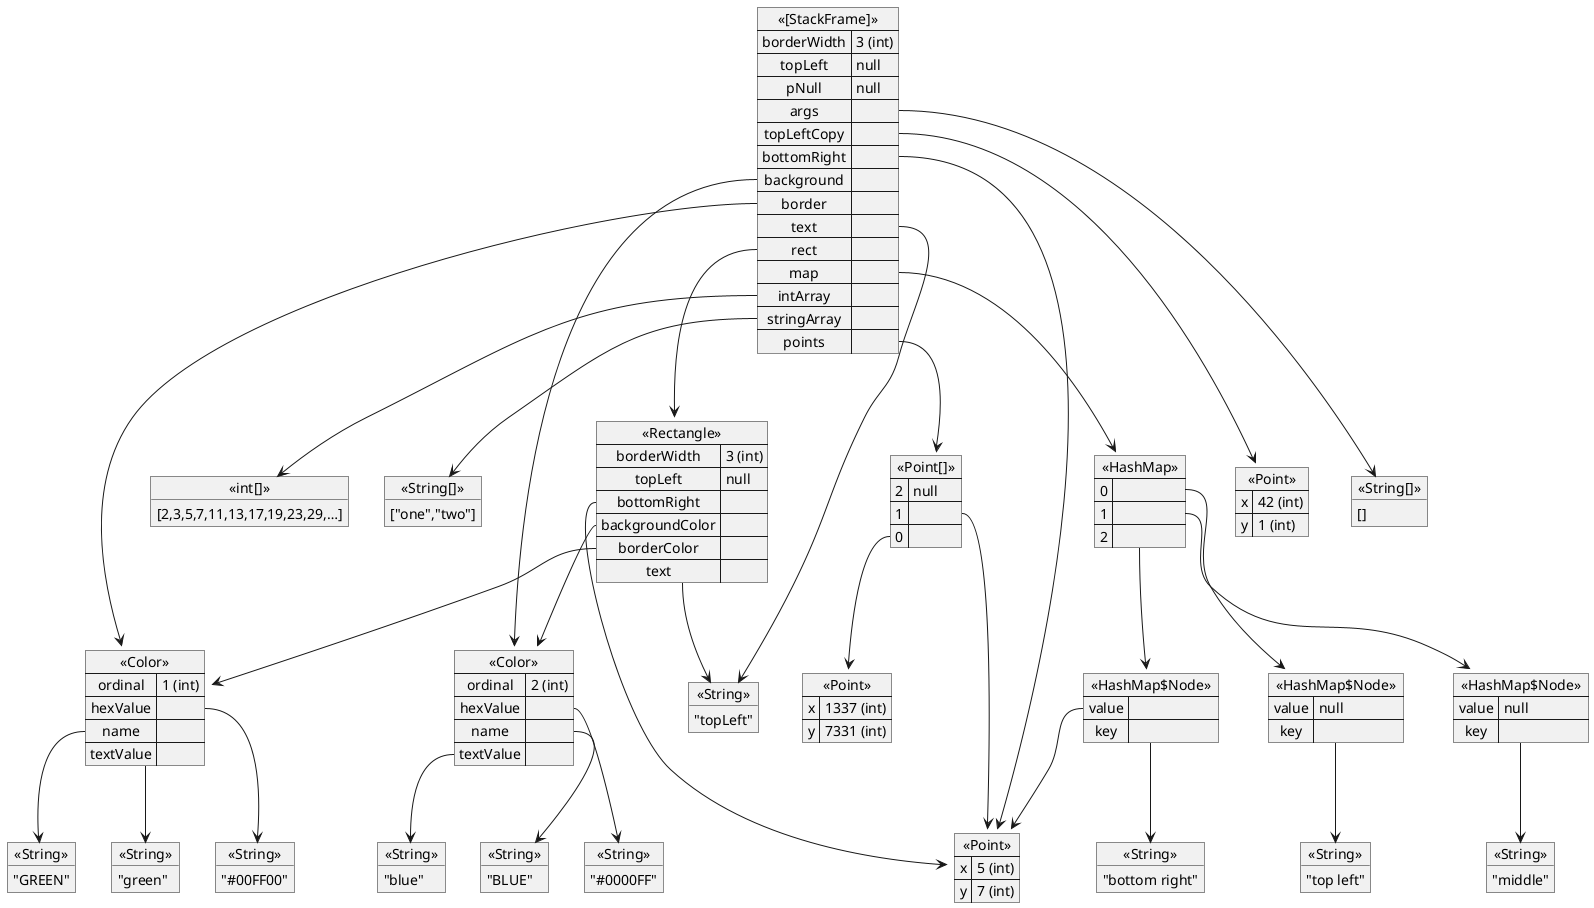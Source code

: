 @startuml
map "<<[StackFrame]>>" as _0f07b6f2a31cbd2e26428c51e8660b0dffe6e352 {
  borderWidth => 3 (int)
  topLeft => null
  pNull => null
  args =>
  topLeftCopy =>
  bottomRight =>
  background =>
  border =>
  text =>
  rect =>
  map =>
  intArray =>
  stringArray =>
  points =>
}
object "<<String[]>>" as _bdb37fd1fa1b13d2c62e42aa9a27afaa093a1889 {
  []
}
map "<<Point>>" as _3fb27fbe48150f15f1c717154e8b2838635ef4ae {
  x => 42 (int)
  y => 1 (int)
}
map "<<Point>>" as _a6ed3c1901ccfa2adffe839bb7b830200a6393ef {
  x => 5 (int)
  y => 7 (int)
}
map "<<Color>>" as _997cc01d7a247aeedb702fa90f2b9ab4ef820a7b {
  ordinal => 2 (int)
  hexValue =>
  name =>
  textValue =>
}
object "<<String>>" as _9c04b7d66febb3f9b9860ba0795ec96cd00ebd7b {
  "#0000FF"
}
object "<<String>>" as _998c19af6e8387e89fb44a945734ec829e663b43 {
  "BLUE"
}
object "<<String>>" as _c8f291339090d790de0913e8078a801c796e0248 {
  "blue"
}
map "<<Color>>" as _974a0f2d033c9fcc489e835fde8908db6a8ffb17 {
  ordinal => 1 (int)
  hexValue =>
  name =>
  textValue =>
}
object "<<String>>" as _6513eb7336cb77040da38112a94686c4cdfc1607 {
  "#00FF00"
}
object "<<String>>" as _481d93b92603bf4e6e55ca8891db71a1da7006fa {
  "GREEN"
}
object "<<String>>" as _e5a403d2671b9d13666e19f6043ce08954ad7a93 {
  "green"
}
object "<<String>>" as _fbdaf54b6dbf15b4c6d6bd83657537997479c998 {
  "topLeft"
}
map "<<Rectangle>>" as _a7ef8c9b8666e11b9a290d26d9ecba5100a36a2d {
  borderWidth => 3 (int)
  topLeft => null
  bottomRight =>
  backgroundColor =>
  borderColor =>
  text =>
}
map "<<HashMap>>" as _305ce90efc792b2616442e67c2a982b762a53ea1 {
  0 =>
  1 =>
  2 =>
}
map "<<HashMap$Node>>" as _d72423b2e32100781060e9dbcadb1726c415d8b6 {
  value => null
  key =>
}
object "<<String>>" as _4468ba2744623f2b161cf71c3f33bf34c36957e9 {
  "top left"
}
map "<<HashMap$Node>>" as _d34de9314d56ec12f3d2aaf5b51868d660f4e148 {
  value => null
  key =>
}
object "<<String>>" as _c3e6011325e16486c70a59186b6908448cd76e5d {
  "middle"
}
map "<<HashMap$Node>>" as _c1b1e0ff8e344a816f12ec5d11e527a3085219c6 {
  value =>
  key =>
}
object "<<String>>" as _b7a9be3f2325ed4f44e5e4126aa64169f66fcd93 {
  "bottom right"
}
object "<<int[]>>" as _c2190a17eb819df74fe6c05aed316fd1544a4e29 {
  [2,3,5,7,11,13,17,19,23,29,…]
}
object "<<String[]>>" as _03159dd871b813f740c37c20d0b948aba1fbf408 {
  ["one","two"]
}
map "<<Point[]>>" as _238e5fd2037166644245b9322a12f59898950d0a {
  2 => null
  1 =>
  0 =>
}
map "<<Point>>" as _32ecf3f2055354b1c3bc249a7e8301cbf5cfc944 {
  x => 1337 (int)
  y => 7331 (int)
}
_0f07b6f2a31cbd2e26428c51e8660b0dffe6e352::args ==> _bdb37fd1fa1b13d2c62e42aa9a27afaa093a1889
_0f07b6f2a31cbd2e26428c51e8660b0dffe6e352::topLeftCopy ==> _3fb27fbe48150f15f1c717154e8b2838635ef4ae
_0f07b6f2a31cbd2e26428c51e8660b0dffe6e352::bottomRight ==> _a6ed3c1901ccfa2adffe839bb7b830200a6393ef
_a7ef8c9b8666e11b9a290d26d9ecba5100a36a2d::bottomRight ==> _a6ed3c1901ccfa2adffe839bb7b830200a6393ef
_c1b1e0ff8e344a816f12ec5d11e527a3085219c6::value ==> _a6ed3c1901ccfa2adffe839bb7b830200a6393ef
_238e5fd2037166644245b9322a12f59898950d0a::1 ==> _a6ed3c1901ccfa2adffe839bb7b830200a6393ef
_0f07b6f2a31cbd2e26428c51e8660b0dffe6e352::background ==> _997cc01d7a247aeedb702fa90f2b9ab4ef820a7b
_a7ef8c9b8666e11b9a290d26d9ecba5100a36a2d::backgroundColor ==> _997cc01d7a247aeedb702fa90f2b9ab4ef820a7b
_997cc01d7a247aeedb702fa90f2b9ab4ef820a7b::hexValue ==> _9c04b7d66febb3f9b9860ba0795ec96cd00ebd7b
_997cc01d7a247aeedb702fa90f2b9ab4ef820a7b::name ==> _998c19af6e8387e89fb44a945734ec829e663b43
_997cc01d7a247aeedb702fa90f2b9ab4ef820a7b::textValue ==> _c8f291339090d790de0913e8078a801c796e0248
_0f07b6f2a31cbd2e26428c51e8660b0dffe6e352::border ==> _974a0f2d033c9fcc489e835fde8908db6a8ffb17
_a7ef8c9b8666e11b9a290d26d9ecba5100a36a2d::borderColor ==> _974a0f2d033c9fcc489e835fde8908db6a8ffb17
_974a0f2d033c9fcc489e835fde8908db6a8ffb17::hexValue ==> _6513eb7336cb77040da38112a94686c4cdfc1607
_974a0f2d033c9fcc489e835fde8908db6a8ffb17::name ==> _481d93b92603bf4e6e55ca8891db71a1da7006fa
_974a0f2d033c9fcc489e835fde8908db6a8ffb17::textValue ==> _e5a403d2671b9d13666e19f6043ce08954ad7a93
_0f07b6f2a31cbd2e26428c51e8660b0dffe6e352::text ==> _fbdaf54b6dbf15b4c6d6bd83657537997479c998
_a7ef8c9b8666e11b9a290d26d9ecba5100a36a2d::text ==> _fbdaf54b6dbf15b4c6d6bd83657537997479c998
_0f07b6f2a31cbd2e26428c51e8660b0dffe6e352::rect ==> _a7ef8c9b8666e11b9a290d26d9ecba5100a36a2d
_0f07b6f2a31cbd2e26428c51e8660b0dffe6e352::map ==> _305ce90efc792b2616442e67c2a982b762a53ea1
_305ce90efc792b2616442e67c2a982b762a53ea1::0 ==> _d72423b2e32100781060e9dbcadb1726c415d8b6
_d72423b2e32100781060e9dbcadb1726c415d8b6::key ==> _4468ba2744623f2b161cf71c3f33bf34c36957e9
_305ce90efc792b2616442e67c2a982b762a53ea1::1 ==> _d34de9314d56ec12f3d2aaf5b51868d660f4e148
_d34de9314d56ec12f3d2aaf5b51868d660f4e148::key ==> _c3e6011325e16486c70a59186b6908448cd76e5d
_305ce90efc792b2616442e67c2a982b762a53ea1::2 ==> _c1b1e0ff8e344a816f12ec5d11e527a3085219c6
_c1b1e0ff8e344a816f12ec5d11e527a3085219c6::key ==> _b7a9be3f2325ed4f44e5e4126aa64169f66fcd93
_0f07b6f2a31cbd2e26428c51e8660b0dffe6e352::intArray ==> _c2190a17eb819df74fe6c05aed316fd1544a4e29
_0f07b6f2a31cbd2e26428c51e8660b0dffe6e352::stringArray ==> _03159dd871b813f740c37c20d0b948aba1fbf408
_0f07b6f2a31cbd2e26428c51e8660b0dffe6e352::points ==> _238e5fd2037166644245b9322a12f59898950d0a
_238e5fd2037166644245b9322a12f59898950d0a::0 ==> _32ecf3f2055354b1c3bc249a7e8301cbf5cfc944
@enduml
